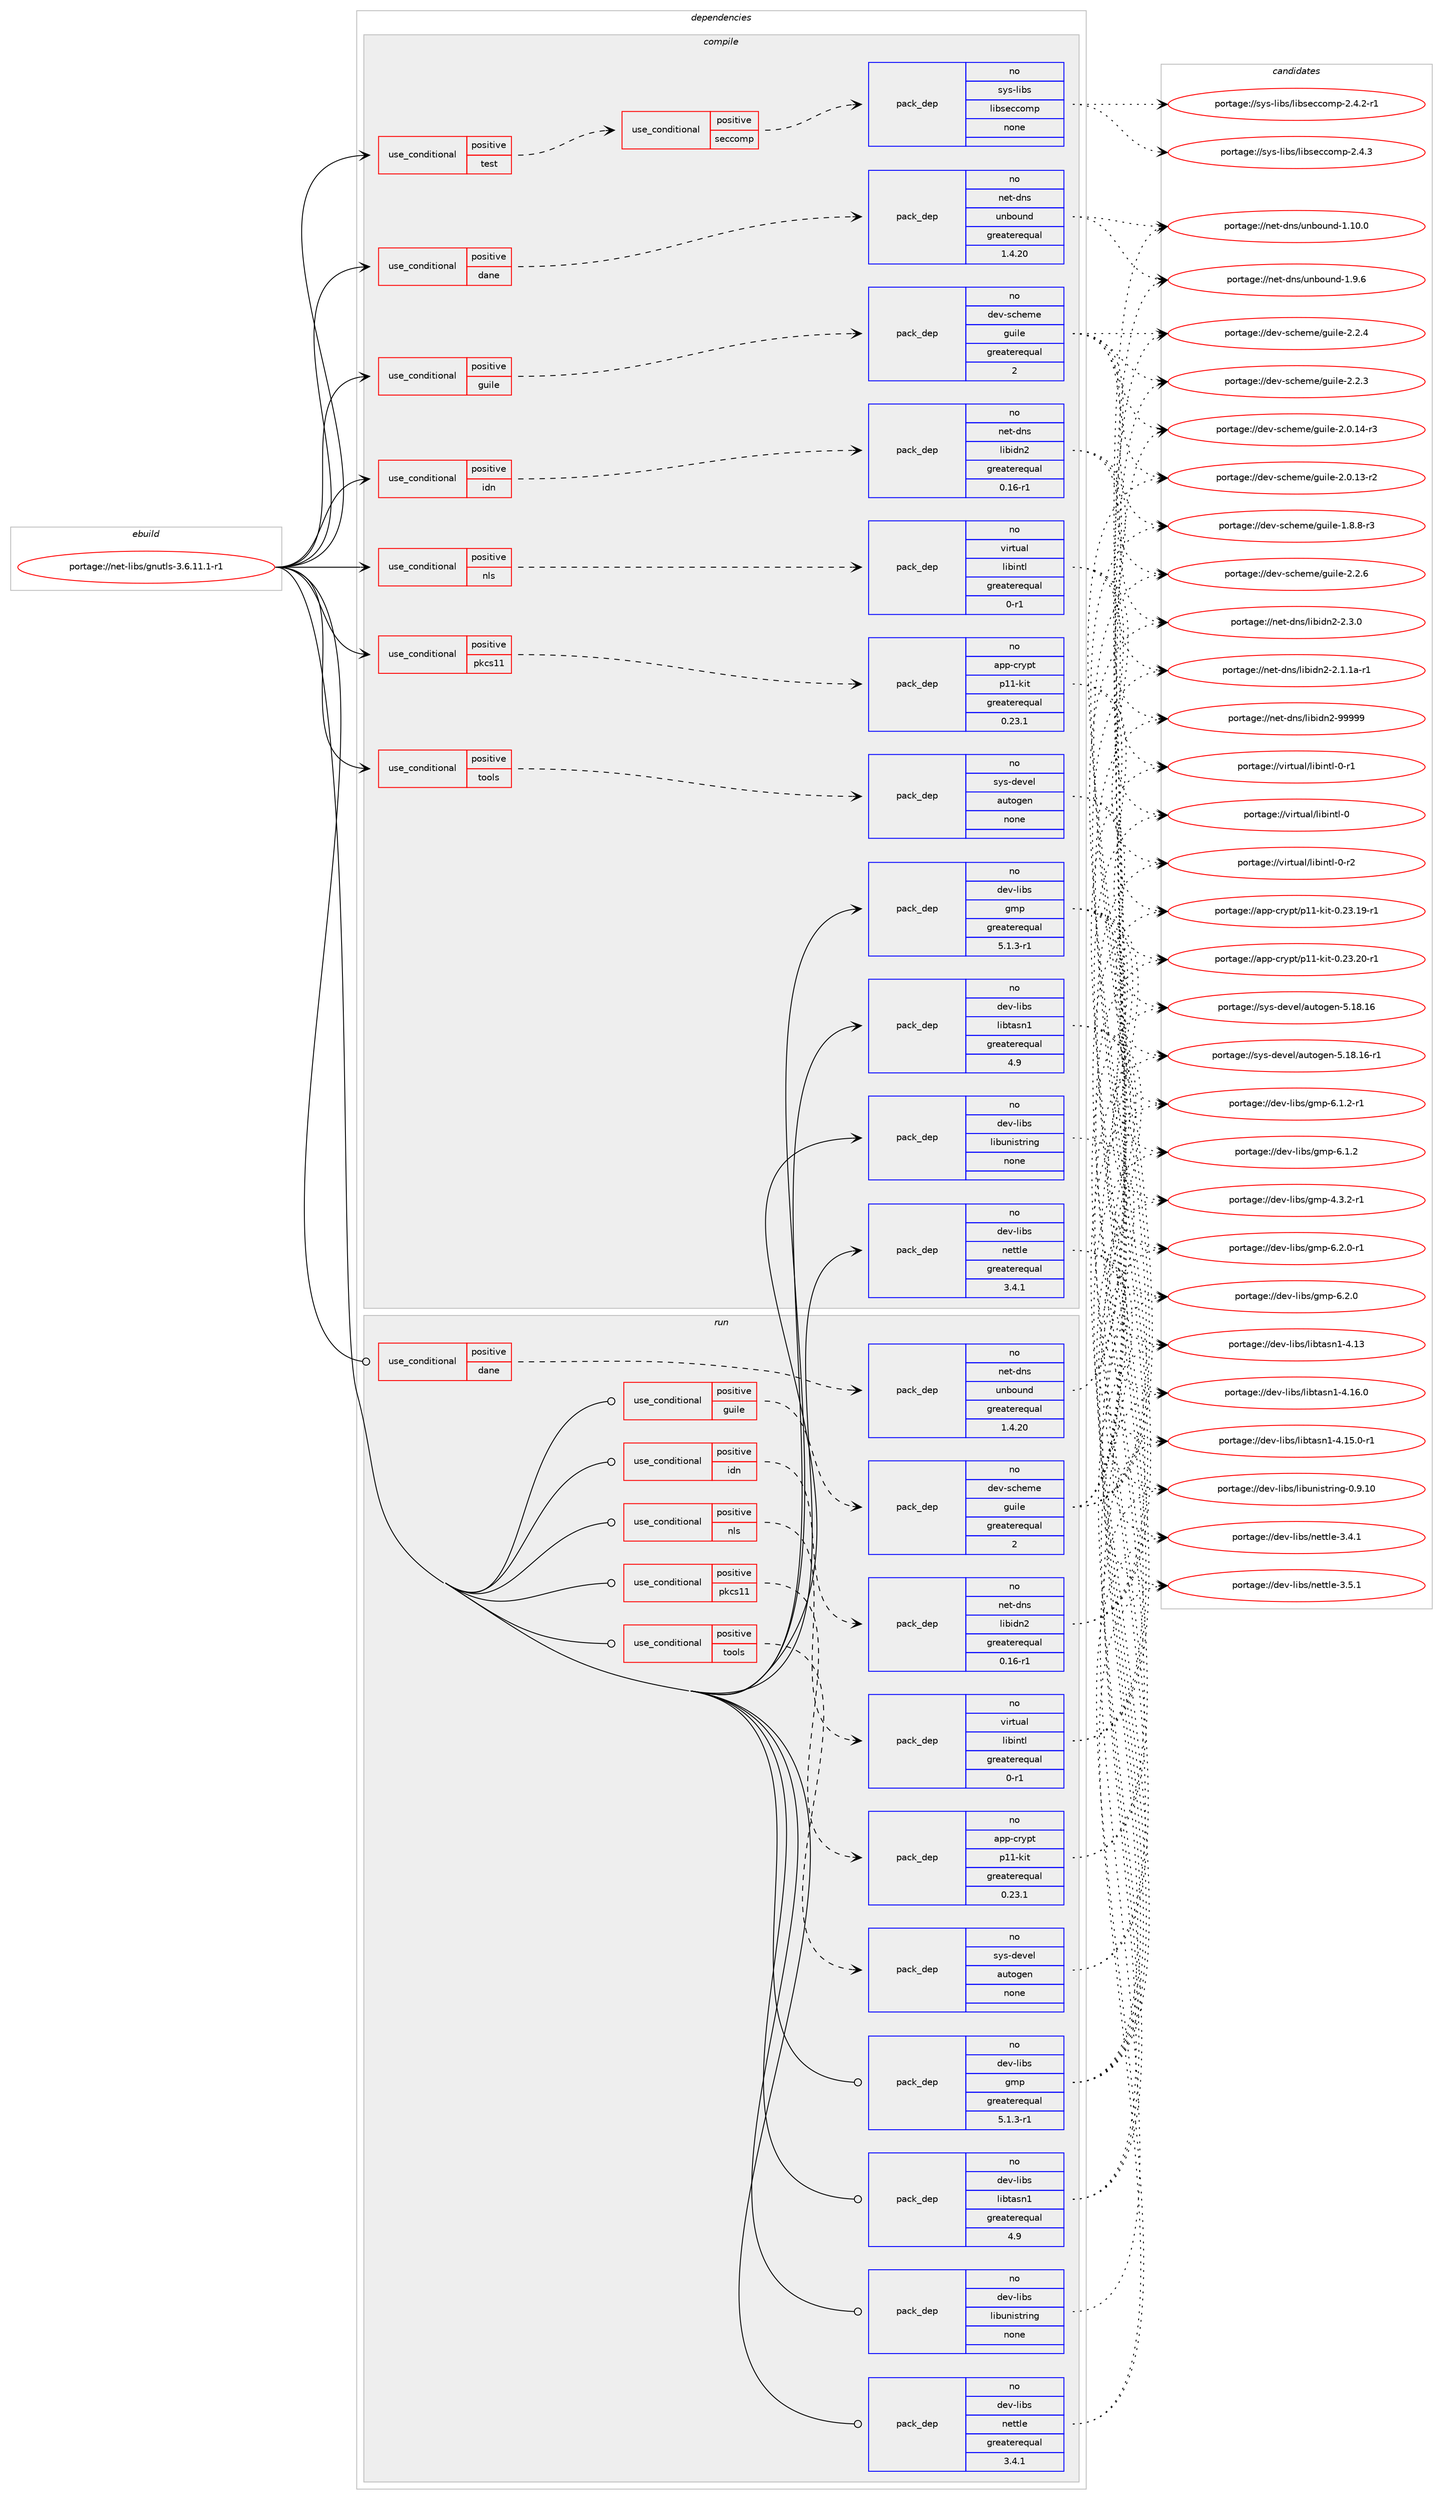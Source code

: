 digraph prolog {

# *************
# Graph options
# *************

newrank=true;
concentrate=true;
compound=true;
graph [rankdir=LR,fontname=Helvetica,fontsize=10,ranksep=1.5];#, ranksep=2.5, nodesep=0.2];
edge  [arrowhead=vee];
node  [fontname=Helvetica,fontsize=10];

# **********
# The ebuild
# **********

subgraph cluster_leftcol {
color=gray;
rank=same;
label=<<i>ebuild</i>>;
id [label="portage://net-libs/gnutls-3.6.11.1-r1", color=red, width=4, href="../net-libs/gnutls-3.6.11.1-r1.svg"];
}

# ****************
# The dependencies
# ****************

subgraph cluster_midcol {
color=gray;
label=<<i>dependencies</i>>;
subgraph cluster_compile {
fillcolor="#eeeeee";
style=filled;
label=<<i>compile</i>>;
subgraph cond11683 {
dependency58966 [label=<<TABLE BORDER="0" CELLBORDER="1" CELLSPACING="0" CELLPADDING="4"><TR><TD ROWSPAN="3" CELLPADDING="10">use_conditional</TD></TR><TR><TD>positive</TD></TR><TR><TD>dane</TD></TR></TABLE>>, shape=none, color=red];
subgraph pack46111 {
dependency58967 [label=<<TABLE BORDER="0" CELLBORDER="1" CELLSPACING="0" CELLPADDING="4" WIDTH="220"><TR><TD ROWSPAN="6" CELLPADDING="30">pack_dep</TD></TR><TR><TD WIDTH="110">no</TD></TR><TR><TD>net-dns</TD></TR><TR><TD>unbound</TD></TR><TR><TD>greaterequal</TD></TR><TR><TD>1.4.20</TD></TR></TABLE>>, shape=none, color=blue];
}
dependency58966:e -> dependency58967:w [weight=20,style="dashed",arrowhead="vee"];
}
id:e -> dependency58966:w [weight=20,style="solid",arrowhead="vee"];
subgraph cond11684 {
dependency58968 [label=<<TABLE BORDER="0" CELLBORDER="1" CELLSPACING="0" CELLPADDING="4"><TR><TD ROWSPAN="3" CELLPADDING="10">use_conditional</TD></TR><TR><TD>positive</TD></TR><TR><TD>guile</TD></TR></TABLE>>, shape=none, color=red];
subgraph pack46112 {
dependency58969 [label=<<TABLE BORDER="0" CELLBORDER="1" CELLSPACING="0" CELLPADDING="4" WIDTH="220"><TR><TD ROWSPAN="6" CELLPADDING="30">pack_dep</TD></TR><TR><TD WIDTH="110">no</TD></TR><TR><TD>dev-scheme</TD></TR><TR><TD>guile</TD></TR><TR><TD>greaterequal</TD></TR><TR><TD>2</TD></TR></TABLE>>, shape=none, color=blue];
}
dependency58968:e -> dependency58969:w [weight=20,style="dashed",arrowhead="vee"];
}
id:e -> dependency58968:w [weight=20,style="solid",arrowhead="vee"];
subgraph cond11685 {
dependency58970 [label=<<TABLE BORDER="0" CELLBORDER="1" CELLSPACING="0" CELLPADDING="4"><TR><TD ROWSPAN="3" CELLPADDING="10">use_conditional</TD></TR><TR><TD>positive</TD></TR><TR><TD>idn</TD></TR></TABLE>>, shape=none, color=red];
subgraph pack46113 {
dependency58971 [label=<<TABLE BORDER="0" CELLBORDER="1" CELLSPACING="0" CELLPADDING="4" WIDTH="220"><TR><TD ROWSPAN="6" CELLPADDING="30">pack_dep</TD></TR><TR><TD WIDTH="110">no</TD></TR><TR><TD>net-dns</TD></TR><TR><TD>libidn2</TD></TR><TR><TD>greaterequal</TD></TR><TR><TD>0.16-r1</TD></TR></TABLE>>, shape=none, color=blue];
}
dependency58970:e -> dependency58971:w [weight=20,style="dashed",arrowhead="vee"];
}
id:e -> dependency58970:w [weight=20,style="solid",arrowhead="vee"];
subgraph cond11686 {
dependency58972 [label=<<TABLE BORDER="0" CELLBORDER="1" CELLSPACING="0" CELLPADDING="4"><TR><TD ROWSPAN="3" CELLPADDING="10">use_conditional</TD></TR><TR><TD>positive</TD></TR><TR><TD>nls</TD></TR></TABLE>>, shape=none, color=red];
subgraph pack46114 {
dependency58973 [label=<<TABLE BORDER="0" CELLBORDER="1" CELLSPACING="0" CELLPADDING="4" WIDTH="220"><TR><TD ROWSPAN="6" CELLPADDING="30">pack_dep</TD></TR><TR><TD WIDTH="110">no</TD></TR><TR><TD>virtual</TD></TR><TR><TD>libintl</TD></TR><TR><TD>greaterequal</TD></TR><TR><TD>0-r1</TD></TR></TABLE>>, shape=none, color=blue];
}
dependency58972:e -> dependency58973:w [weight=20,style="dashed",arrowhead="vee"];
}
id:e -> dependency58972:w [weight=20,style="solid",arrowhead="vee"];
subgraph cond11687 {
dependency58974 [label=<<TABLE BORDER="0" CELLBORDER="1" CELLSPACING="0" CELLPADDING="4"><TR><TD ROWSPAN="3" CELLPADDING="10">use_conditional</TD></TR><TR><TD>positive</TD></TR><TR><TD>pkcs11</TD></TR></TABLE>>, shape=none, color=red];
subgraph pack46115 {
dependency58975 [label=<<TABLE BORDER="0" CELLBORDER="1" CELLSPACING="0" CELLPADDING="4" WIDTH="220"><TR><TD ROWSPAN="6" CELLPADDING="30">pack_dep</TD></TR><TR><TD WIDTH="110">no</TD></TR><TR><TD>app-crypt</TD></TR><TR><TD>p11-kit</TD></TR><TR><TD>greaterequal</TD></TR><TR><TD>0.23.1</TD></TR></TABLE>>, shape=none, color=blue];
}
dependency58974:e -> dependency58975:w [weight=20,style="dashed",arrowhead="vee"];
}
id:e -> dependency58974:w [weight=20,style="solid",arrowhead="vee"];
subgraph cond11688 {
dependency58976 [label=<<TABLE BORDER="0" CELLBORDER="1" CELLSPACING="0" CELLPADDING="4"><TR><TD ROWSPAN="3" CELLPADDING="10">use_conditional</TD></TR><TR><TD>positive</TD></TR><TR><TD>test</TD></TR></TABLE>>, shape=none, color=red];
subgraph cond11689 {
dependency58977 [label=<<TABLE BORDER="0" CELLBORDER="1" CELLSPACING="0" CELLPADDING="4"><TR><TD ROWSPAN="3" CELLPADDING="10">use_conditional</TD></TR><TR><TD>positive</TD></TR><TR><TD>seccomp</TD></TR></TABLE>>, shape=none, color=red];
subgraph pack46116 {
dependency58978 [label=<<TABLE BORDER="0" CELLBORDER="1" CELLSPACING="0" CELLPADDING="4" WIDTH="220"><TR><TD ROWSPAN="6" CELLPADDING="30">pack_dep</TD></TR><TR><TD WIDTH="110">no</TD></TR><TR><TD>sys-libs</TD></TR><TR><TD>libseccomp</TD></TR><TR><TD>none</TD></TR><TR><TD></TD></TR></TABLE>>, shape=none, color=blue];
}
dependency58977:e -> dependency58978:w [weight=20,style="dashed",arrowhead="vee"];
}
dependency58976:e -> dependency58977:w [weight=20,style="dashed",arrowhead="vee"];
}
id:e -> dependency58976:w [weight=20,style="solid",arrowhead="vee"];
subgraph cond11690 {
dependency58979 [label=<<TABLE BORDER="0" CELLBORDER="1" CELLSPACING="0" CELLPADDING="4"><TR><TD ROWSPAN="3" CELLPADDING="10">use_conditional</TD></TR><TR><TD>positive</TD></TR><TR><TD>tools</TD></TR></TABLE>>, shape=none, color=red];
subgraph pack46117 {
dependency58980 [label=<<TABLE BORDER="0" CELLBORDER="1" CELLSPACING="0" CELLPADDING="4" WIDTH="220"><TR><TD ROWSPAN="6" CELLPADDING="30">pack_dep</TD></TR><TR><TD WIDTH="110">no</TD></TR><TR><TD>sys-devel</TD></TR><TR><TD>autogen</TD></TR><TR><TD>none</TD></TR><TR><TD></TD></TR></TABLE>>, shape=none, color=blue];
}
dependency58979:e -> dependency58980:w [weight=20,style="dashed",arrowhead="vee"];
}
id:e -> dependency58979:w [weight=20,style="solid",arrowhead="vee"];
subgraph pack46118 {
dependency58981 [label=<<TABLE BORDER="0" CELLBORDER="1" CELLSPACING="0" CELLPADDING="4" WIDTH="220"><TR><TD ROWSPAN="6" CELLPADDING="30">pack_dep</TD></TR><TR><TD WIDTH="110">no</TD></TR><TR><TD>dev-libs</TD></TR><TR><TD>gmp</TD></TR><TR><TD>greaterequal</TD></TR><TR><TD>5.1.3-r1</TD></TR></TABLE>>, shape=none, color=blue];
}
id:e -> dependency58981:w [weight=20,style="solid",arrowhead="vee"];
subgraph pack46119 {
dependency58982 [label=<<TABLE BORDER="0" CELLBORDER="1" CELLSPACING="0" CELLPADDING="4" WIDTH="220"><TR><TD ROWSPAN="6" CELLPADDING="30">pack_dep</TD></TR><TR><TD WIDTH="110">no</TD></TR><TR><TD>dev-libs</TD></TR><TR><TD>libtasn1</TD></TR><TR><TD>greaterequal</TD></TR><TR><TD>4.9</TD></TR></TABLE>>, shape=none, color=blue];
}
id:e -> dependency58982:w [weight=20,style="solid",arrowhead="vee"];
subgraph pack46120 {
dependency58983 [label=<<TABLE BORDER="0" CELLBORDER="1" CELLSPACING="0" CELLPADDING="4" WIDTH="220"><TR><TD ROWSPAN="6" CELLPADDING="30">pack_dep</TD></TR><TR><TD WIDTH="110">no</TD></TR><TR><TD>dev-libs</TD></TR><TR><TD>libunistring</TD></TR><TR><TD>none</TD></TR><TR><TD></TD></TR></TABLE>>, shape=none, color=blue];
}
id:e -> dependency58983:w [weight=20,style="solid",arrowhead="vee"];
subgraph pack46121 {
dependency58984 [label=<<TABLE BORDER="0" CELLBORDER="1" CELLSPACING="0" CELLPADDING="4" WIDTH="220"><TR><TD ROWSPAN="6" CELLPADDING="30">pack_dep</TD></TR><TR><TD WIDTH="110">no</TD></TR><TR><TD>dev-libs</TD></TR><TR><TD>nettle</TD></TR><TR><TD>greaterequal</TD></TR><TR><TD>3.4.1</TD></TR></TABLE>>, shape=none, color=blue];
}
id:e -> dependency58984:w [weight=20,style="solid",arrowhead="vee"];
}
subgraph cluster_compileandrun {
fillcolor="#eeeeee";
style=filled;
label=<<i>compile and run</i>>;
}
subgraph cluster_run {
fillcolor="#eeeeee";
style=filled;
label=<<i>run</i>>;
subgraph cond11691 {
dependency58985 [label=<<TABLE BORDER="0" CELLBORDER="1" CELLSPACING="0" CELLPADDING="4"><TR><TD ROWSPAN="3" CELLPADDING="10">use_conditional</TD></TR><TR><TD>positive</TD></TR><TR><TD>dane</TD></TR></TABLE>>, shape=none, color=red];
subgraph pack46122 {
dependency58986 [label=<<TABLE BORDER="0" CELLBORDER="1" CELLSPACING="0" CELLPADDING="4" WIDTH="220"><TR><TD ROWSPAN="6" CELLPADDING="30">pack_dep</TD></TR><TR><TD WIDTH="110">no</TD></TR><TR><TD>net-dns</TD></TR><TR><TD>unbound</TD></TR><TR><TD>greaterequal</TD></TR><TR><TD>1.4.20</TD></TR></TABLE>>, shape=none, color=blue];
}
dependency58985:e -> dependency58986:w [weight=20,style="dashed",arrowhead="vee"];
}
id:e -> dependency58985:w [weight=20,style="solid",arrowhead="odot"];
subgraph cond11692 {
dependency58987 [label=<<TABLE BORDER="0" CELLBORDER="1" CELLSPACING="0" CELLPADDING="4"><TR><TD ROWSPAN="3" CELLPADDING="10">use_conditional</TD></TR><TR><TD>positive</TD></TR><TR><TD>guile</TD></TR></TABLE>>, shape=none, color=red];
subgraph pack46123 {
dependency58988 [label=<<TABLE BORDER="0" CELLBORDER="1" CELLSPACING="0" CELLPADDING="4" WIDTH="220"><TR><TD ROWSPAN="6" CELLPADDING="30">pack_dep</TD></TR><TR><TD WIDTH="110">no</TD></TR><TR><TD>dev-scheme</TD></TR><TR><TD>guile</TD></TR><TR><TD>greaterequal</TD></TR><TR><TD>2</TD></TR></TABLE>>, shape=none, color=blue];
}
dependency58987:e -> dependency58988:w [weight=20,style="dashed",arrowhead="vee"];
}
id:e -> dependency58987:w [weight=20,style="solid",arrowhead="odot"];
subgraph cond11693 {
dependency58989 [label=<<TABLE BORDER="0" CELLBORDER="1" CELLSPACING="0" CELLPADDING="4"><TR><TD ROWSPAN="3" CELLPADDING="10">use_conditional</TD></TR><TR><TD>positive</TD></TR><TR><TD>idn</TD></TR></TABLE>>, shape=none, color=red];
subgraph pack46124 {
dependency58990 [label=<<TABLE BORDER="0" CELLBORDER="1" CELLSPACING="0" CELLPADDING="4" WIDTH="220"><TR><TD ROWSPAN="6" CELLPADDING="30">pack_dep</TD></TR><TR><TD WIDTH="110">no</TD></TR><TR><TD>net-dns</TD></TR><TR><TD>libidn2</TD></TR><TR><TD>greaterequal</TD></TR><TR><TD>0.16-r1</TD></TR></TABLE>>, shape=none, color=blue];
}
dependency58989:e -> dependency58990:w [weight=20,style="dashed",arrowhead="vee"];
}
id:e -> dependency58989:w [weight=20,style="solid",arrowhead="odot"];
subgraph cond11694 {
dependency58991 [label=<<TABLE BORDER="0" CELLBORDER="1" CELLSPACING="0" CELLPADDING="4"><TR><TD ROWSPAN="3" CELLPADDING="10">use_conditional</TD></TR><TR><TD>positive</TD></TR><TR><TD>nls</TD></TR></TABLE>>, shape=none, color=red];
subgraph pack46125 {
dependency58992 [label=<<TABLE BORDER="0" CELLBORDER="1" CELLSPACING="0" CELLPADDING="4" WIDTH="220"><TR><TD ROWSPAN="6" CELLPADDING="30">pack_dep</TD></TR><TR><TD WIDTH="110">no</TD></TR><TR><TD>virtual</TD></TR><TR><TD>libintl</TD></TR><TR><TD>greaterequal</TD></TR><TR><TD>0-r1</TD></TR></TABLE>>, shape=none, color=blue];
}
dependency58991:e -> dependency58992:w [weight=20,style="dashed",arrowhead="vee"];
}
id:e -> dependency58991:w [weight=20,style="solid",arrowhead="odot"];
subgraph cond11695 {
dependency58993 [label=<<TABLE BORDER="0" CELLBORDER="1" CELLSPACING="0" CELLPADDING="4"><TR><TD ROWSPAN="3" CELLPADDING="10">use_conditional</TD></TR><TR><TD>positive</TD></TR><TR><TD>pkcs11</TD></TR></TABLE>>, shape=none, color=red];
subgraph pack46126 {
dependency58994 [label=<<TABLE BORDER="0" CELLBORDER="1" CELLSPACING="0" CELLPADDING="4" WIDTH="220"><TR><TD ROWSPAN="6" CELLPADDING="30">pack_dep</TD></TR><TR><TD WIDTH="110">no</TD></TR><TR><TD>app-crypt</TD></TR><TR><TD>p11-kit</TD></TR><TR><TD>greaterequal</TD></TR><TR><TD>0.23.1</TD></TR></TABLE>>, shape=none, color=blue];
}
dependency58993:e -> dependency58994:w [weight=20,style="dashed",arrowhead="vee"];
}
id:e -> dependency58993:w [weight=20,style="solid",arrowhead="odot"];
subgraph cond11696 {
dependency58995 [label=<<TABLE BORDER="0" CELLBORDER="1" CELLSPACING="0" CELLPADDING="4"><TR><TD ROWSPAN="3" CELLPADDING="10">use_conditional</TD></TR><TR><TD>positive</TD></TR><TR><TD>tools</TD></TR></TABLE>>, shape=none, color=red];
subgraph pack46127 {
dependency58996 [label=<<TABLE BORDER="0" CELLBORDER="1" CELLSPACING="0" CELLPADDING="4" WIDTH="220"><TR><TD ROWSPAN="6" CELLPADDING="30">pack_dep</TD></TR><TR><TD WIDTH="110">no</TD></TR><TR><TD>sys-devel</TD></TR><TR><TD>autogen</TD></TR><TR><TD>none</TD></TR><TR><TD></TD></TR></TABLE>>, shape=none, color=blue];
}
dependency58995:e -> dependency58996:w [weight=20,style="dashed",arrowhead="vee"];
}
id:e -> dependency58995:w [weight=20,style="solid",arrowhead="odot"];
subgraph pack46128 {
dependency58997 [label=<<TABLE BORDER="0" CELLBORDER="1" CELLSPACING="0" CELLPADDING="4" WIDTH="220"><TR><TD ROWSPAN="6" CELLPADDING="30">pack_dep</TD></TR><TR><TD WIDTH="110">no</TD></TR><TR><TD>dev-libs</TD></TR><TR><TD>gmp</TD></TR><TR><TD>greaterequal</TD></TR><TR><TD>5.1.3-r1</TD></TR></TABLE>>, shape=none, color=blue];
}
id:e -> dependency58997:w [weight=20,style="solid",arrowhead="odot"];
subgraph pack46129 {
dependency58998 [label=<<TABLE BORDER="0" CELLBORDER="1" CELLSPACING="0" CELLPADDING="4" WIDTH="220"><TR><TD ROWSPAN="6" CELLPADDING="30">pack_dep</TD></TR><TR><TD WIDTH="110">no</TD></TR><TR><TD>dev-libs</TD></TR><TR><TD>libtasn1</TD></TR><TR><TD>greaterequal</TD></TR><TR><TD>4.9</TD></TR></TABLE>>, shape=none, color=blue];
}
id:e -> dependency58998:w [weight=20,style="solid",arrowhead="odot"];
subgraph pack46130 {
dependency58999 [label=<<TABLE BORDER="0" CELLBORDER="1" CELLSPACING="0" CELLPADDING="4" WIDTH="220"><TR><TD ROWSPAN="6" CELLPADDING="30">pack_dep</TD></TR><TR><TD WIDTH="110">no</TD></TR><TR><TD>dev-libs</TD></TR><TR><TD>libunistring</TD></TR><TR><TD>none</TD></TR><TR><TD></TD></TR></TABLE>>, shape=none, color=blue];
}
id:e -> dependency58999:w [weight=20,style="solid",arrowhead="odot"];
subgraph pack46131 {
dependency59000 [label=<<TABLE BORDER="0" CELLBORDER="1" CELLSPACING="0" CELLPADDING="4" WIDTH="220"><TR><TD ROWSPAN="6" CELLPADDING="30">pack_dep</TD></TR><TR><TD WIDTH="110">no</TD></TR><TR><TD>dev-libs</TD></TR><TR><TD>nettle</TD></TR><TR><TD>greaterequal</TD></TR><TR><TD>3.4.1</TD></TR></TABLE>>, shape=none, color=blue];
}
id:e -> dependency59000:w [weight=20,style="solid",arrowhead="odot"];
}
}

# **************
# The candidates
# **************

subgraph cluster_choices {
rank=same;
color=gray;
label=<<i>candidates</i>>;

subgraph choice46111 {
color=black;
nodesep=1;
choice110101116451001101154711711098111117110100454946574654 [label="portage://net-dns/unbound-1.9.6", color=red, width=4,href="../net-dns/unbound-1.9.6.svg"];
choice11010111645100110115471171109811111711010045494649484648 [label="portage://net-dns/unbound-1.10.0", color=red, width=4,href="../net-dns/unbound-1.10.0.svg"];
dependency58967:e -> choice110101116451001101154711711098111117110100454946574654:w [style=dotted,weight="100"];
dependency58967:e -> choice11010111645100110115471171109811111711010045494649484648:w [style=dotted,weight="100"];
}
subgraph choice46112 {
color=black;
nodesep=1;
choice100101118451159910410110910147103117105108101455046504654 [label="portage://dev-scheme/guile-2.2.6", color=red, width=4,href="../dev-scheme/guile-2.2.6.svg"];
choice100101118451159910410110910147103117105108101455046504652 [label="portage://dev-scheme/guile-2.2.4", color=red, width=4,href="../dev-scheme/guile-2.2.4.svg"];
choice100101118451159910410110910147103117105108101455046504651 [label="portage://dev-scheme/guile-2.2.3", color=red, width=4,href="../dev-scheme/guile-2.2.3.svg"];
choice100101118451159910410110910147103117105108101455046484649524511451 [label="portage://dev-scheme/guile-2.0.14-r3", color=red, width=4,href="../dev-scheme/guile-2.0.14-r3.svg"];
choice100101118451159910410110910147103117105108101455046484649514511450 [label="portage://dev-scheme/guile-2.0.13-r2", color=red, width=4,href="../dev-scheme/guile-2.0.13-r2.svg"];
choice1001011184511599104101109101471031171051081014549465646564511451 [label="portage://dev-scheme/guile-1.8.8-r3", color=red, width=4,href="../dev-scheme/guile-1.8.8-r3.svg"];
dependency58969:e -> choice100101118451159910410110910147103117105108101455046504654:w [style=dotted,weight="100"];
dependency58969:e -> choice100101118451159910410110910147103117105108101455046504652:w [style=dotted,weight="100"];
dependency58969:e -> choice100101118451159910410110910147103117105108101455046504651:w [style=dotted,weight="100"];
dependency58969:e -> choice100101118451159910410110910147103117105108101455046484649524511451:w [style=dotted,weight="100"];
dependency58969:e -> choice100101118451159910410110910147103117105108101455046484649514511450:w [style=dotted,weight="100"];
dependency58969:e -> choice1001011184511599104101109101471031171051081014549465646564511451:w [style=dotted,weight="100"];
}
subgraph choice46113 {
color=black;
nodesep=1;
choice11010111645100110115471081059810510011050455757575757 [label="portage://net-dns/libidn2-99999", color=red, width=4,href="../net-dns/libidn2-99999.svg"];
choice11010111645100110115471081059810510011050455046514648 [label="portage://net-dns/libidn2-2.3.0", color=red, width=4,href="../net-dns/libidn2-2.3.0.svg"];
choice11010111645100110115471081059810510011050455046494649974511449 [label="portage://net-dns/libidn2-2.1.1a-r1", color=red, width=4,href="../net-dns/libidn2-2.1.1a-r1.svg"];
dependency58971:e -> choice11010111645100110115471081059810510011050455757575757:w [style=dotted,weight="100"];
dependency58971:e -> choice11010111645100110115471081059810510011050455046514648:w [style=dotted,weight="100"];
dependency58971:e -> choice11010111645100110115471081059810510011050455046494649974511449:w [style=dotted,weight="100"];
}
subgraph choice46114 {
color=black;
nodesep=1;
choice11810511411611797108471081059810511011610845484511450 [label="portage://virtual/libintl-0-r2", color=red, width=4,href="../virtual/libintl-0-r2.svg"];
choice11810511411611797108471081059810511011610845484511449 [label="portage://virtual/libintl-0-r1", color=red, width=4,href="../virtual/libintl-0-r1.svg"];
choice1181051141161179710847108105981051101161084548 [label="portage://virtual/libintl-0", color=red, width=4,href="../virtual/libintl-0.svg"];
dependency58973:e -> choice11810511411611797108471081059810511011610845484511450:w [style=dotted,weight="100"];
dependency58973:e -> choice11810511411611797108471081059810511011610845484511449:w [style=dotted,weight="100"];
dependency58973:e -> choice1181051141161179710847108105981051101161084548:w [style=dotted,weight="100"];
}
subgraph choice46115 {
color=black;
nodesep=1;
choice9711211245991141211121164711249494510710511645484650514650484511449 [label="portage://app-crypt/p11-kit-0.23.20-r1", color=red, width=4,href="../app-crypt/p11-kit-0.23.20-r1.svg"];
choice9711211245991141211121164711249494510710511645484650514649574511449 [label="portage://app-crypt/p11-kit-0.23.19-r1", color=red, width=4,href="../app-crypt/p11-kit-0.23.19-r1.svg"];
dependency58975:e -> choice9711211245991141211121164711249494510710511645484650514650484511449:w [style=dotted,weight="100"];
dependency58975:e -> choice9711211245991141211121164711249494510710511645484650514649574511449:w [style=dotted,weight="100"];
}
subgraph choice46116 {
color=black;
nodesep=1;
choice115121115451081059811547108105981151019999111109112455046524651 [label="portage://sys-libs/libseccomp-2.4.3", color=red, width=4,href="../sys-libs/libseccomp-2.4.3.svg"];
choice1151211154510810598115471081059811510199991111091124550465246504511449 [label="portage://sys-libs/libseccomp-2.4.2-r1", color=red, width=4,href="../sys-libs/libseccomp-2.4.2-r1.svg"];
dependency58978:e -> choice115121115451081059811547108105981151019999111109112455046524651:w [style=dotted,weight="100"];
dependency58978:e -> choice1151211154510810598115471081059811510199991111091124550465246504511449:w [style=dotted,weight="100"];
}
subgraph choice46117 {
color=black;
nodesep=1;
choice11512111545100101118101108479711711611110310111045534649564649544511449 [label="portage://sys-devel/autogen-5.18.16-r1", color=red, width=4,href="../sys-devel/autogen-5.18.16-r1.svg"];
choice1151211154510010111810110847971171161111031011104553464956464954 [label="portage://sys-devel/autogen-5.18.16", color=red, width=4,href="../sys-devel/autogen-5.18.16.svg"];
dependency58980:e -> choice11512111545100101118101108479711711611110310111045534649564649544511449:w [style=dotted,weight="100"];
dependency58980:e -> choice1151211154510010111810110847971171161111031011104553464956464954:w [style=dotted,weight="100"];
}
subgraph choice46118 {
color=black;
nodesep=1;
choice1001011184510810598115471031091124554465046484511449 [label="portage://dev-libs/gmp-6.2.0-r1", color=red, width=4,href="../dev-libs/gmp-6.2.0-r1.svg"];
choice100101118451081059811547103109112455446504648 [label="portage://dev-libs/gmp-6.2.0", color=red, width=4,href="../dev-libs/gmp-6.2.0.svg"];
choice1001011184510810598115471031091124554464946504511449 [label="portage://dev-libs/gmp-6.1.2-r1", color=red, width=4,href="../dev-libs/gmp-6.1.2-r1.svg"];
choice100101118451081059811547103109112455446494650 [label="portage://dev-libs/gmp-6.1.2", color=red, width=4,href="../dev-libs/gmp-6.1.2.svg"];
choice1001011184510810598115471031091124552465146504511449 [label="portage://dev-libs/gmp-4.3.2-r1", color=red, width=4,href="../dev-libs/gmp-4.3.2-r1.svg"];
dependency58981:e -> choice1001011184510810598115471031091124554465046484511449:w [style=dotted,weight="100"];
dependency58981:e -> choice100101118451081059811547103109112455446504648:w [style=dotted,weight="100"];
dependency58981:e -> choice1001011184510810598115471031091124554464946504511449:w [style=dotted,weight="100"];
dependency58981:e -> choice100101118451081059811547103109112455446494650:w [style=dotted,weight="100"];
dependency58981:e -> choice1001011184510810598115471031091124552465146504511449:w [style=dotted,weight="100"];
}
subgraph choice46119 {
color=black;
nodesep=1;
choice10010111845108105981154710810598116971151104945524649544648 [label="portage://dev-libs/libtasn1-4.16.0", color=red, width=4,href="../dev-libs/libtasn1-4.16.0.svg"];
choice100101118451081059811547108105981169711511049455246495346484511449 [label="portage://dev-libs/libtasn1-4.15.0-r1", color=red, width=4,href="../dev-libs/libtasn1-4.15.0-r1.svg"];
choice1001011184510810598115471081059811697115110494552464951 [label="portage://dev-libs/libtasn1-4.13", color=red, width=4,href="../dev-libs/libtasn1-4.13.svg"];
dependency58982:e -> choice10010111845108105981154710810598116971151104945524649544648:w [style=dotted,weight="100"];
dependency58982:e -> choice100101118451081059811547108105981169711511049455246495346484511449:w [style=dotted,weight="100"];
dependency58982:e -> choice1001011184510810598115471081059811697115110494552464951:w [style=dotted,weight="100"];
}
subgraph choice46120 {
color=black;
nodesep=1;
choice1001011184510810598115471081059811711010511511611410511010345484657464948 [label="portage://dev-libs/libunistring-0.9.10", color=red, width=4,href="../dev-libs/libunistring-0.9.10.svg"];
dependency58983:e -> choice1001011184510810598115471081059811711010511511611410511010345484657464948:w [style=dotted,weight="100"];
}
subgraph choice46121 {
color=black;
nodesep=1;
choice100101118451081059811547110101116116108101455146534649 [label="portage://dev-libs/nettle-3.5.1", color=red, width=4,href="../dev-libs/nettle-3.5.1.svg"];
choice100101118451081059811547110101116116108101455146524649 [label="portage://dev-libs/nettle-3.4.1", color=red, width=4,href="../dev-libs/nettle-3.4.1.svg"];
dependency58984:e -> choice100101118451081059811547110101116116108101455146534649:w [style=dotted,weight="100"];
dependency58984:e -> choice100101118451081059811547110101116116108101455146524649:w [style=dotted,weight="100"];
}
subgraph choice46122 {
color=black;
nodesep=1;
choice110101116451001101154711711098111117110100454946574654 [label="portage://net-dns/unbound-1.9.6", color=red, width=4,href="../net-dns/unbound-1.9.6.svg"];
choice11010111645100110115471171109811111711010045494649484648 [label="portage://net-dns/unbound-1.10.0", color=red, width=4,href="../net-dns/unbound-1.10.0.svg"];
dependency58986:e -> choice110101116451001101154711711098111117110100454946574654:w [style=dotted,weight="100"];
dependency58986:e -> choice11010111645100110115471171109811111711010045494649484648:w [style=dotted,weight="100"];
}
subgraph choice46123 {
color=black;
nodesep=1;
choice100101118451159910410110910147103117105108101455046504654 [label="portage://dev-scheme/guile-2.2.6", color=red, width=4,href="../dev-scheme/guile-2.2.6.svg"];
choice100101118451159910410110910147103117105108101455046504652 [label="portage://dev-scheme/guile-2.2.4", color=red, width=4,href="../dev-scheme/guile-2.2.4.svg"];
choice100101118451159910410110910147103117105108101455046504651 [label="portage://dev-scheme/guile-2.2.3", color=red, width=4,href="../dev-scheme/guile-2.2.3.svg"];
choice100101118451159910410110910147103117105108101455046484649524511451 [label="portage://dev-scheme/guile-2.0.14-r3", color=red, width=4,href="../dev-scheme/guile-2.0.14-r3.svg"];
choice100101118451159910410110910147103117105108101455046484649514511450 [label="portage://dev-scheme/guile-2.0.13-r2", color=red, width=4,href="../dev-scheme/guile-2.0.13-r2.svg"];
choice1001011184511599104101109101471031171051081014549465646564511451 [label="portage://dev-scheme/guile-1.8.8-r3", color=red, width=4,href="../dev-scheme/guile-1.8.8-r3.svg"];
dependency58988:e -> choice100101118451159910410110910147103117105108101455046504654:w [style=dotted,weight="100"];
dependency58988:e -> choice100101118451159910410110910147103117105108101455046504652:w [style=dotted,weight="100"];
dependency58988:e -> choice100101118451159910410110910147103117105108101455046504651:w [style=dotted,weight="100"];
dependency58988:e -> choice100101118451159910410110910147103117105108101455046484649524511451:w [style=dotted,weight="100"];
dependency58988:e -> choice100101118451159910410110910147103117105108101455046484649514511450:w [style=dotted,weight="100"];
dependency58988:e -> choice1001011184511599104101109101471031171051081014549465646564511451:w [style=dotted,weight="100"];
}
subgraph choice46124 {
color=black;
nodesep=1;
choice11010111645100110115471081059810510011050455757575757 [label="portage://net-dns/libidn2-99999", color=red, width=4,href="../net-dns/libidn2-99999.svg"];
choice11010111645100110115471081059810510011050455046514648 [label="portage://net-dns/libidn2-2.3.0", color=red, width=4,href="../net-dns/libidn2-2.3.0.svg"];
choice11010111645100110115471081059810510011050455046494649974511449 [label="portage://net-dns/libidn2-2.1.1a-r1", color=red, width=4,href="../net-dns/libidn2-2.1.1a-r1.svg"];
dependency58990:e -> choice11010111645100110115471081059810510011050455757575757:w [style=dotted,weight="100"];
dependency58990:e -> choice11010111645100110115471081059810510011050455046514648:w [style=dotted,weight="100"];
dependency58990:e -> choice11010111645100110115471081059810510011050455046494649974511449:w [style=dotted,weight="100"];
}
subgraph choice46125 {
color=black;
nodesep=1;
choice11810511411611797108471081059810511011610845484511450 [label="portage://virtual/libintl-0-r2", color=red, width=4,href="../virtual/libintl-0-r2.svg"];
choice11810511411611797108471081059810511011610845484511449 [label="portage://virtual/libintl-0-r1", color=red, width=4,href="../virtual/libintl-0-r1.svg"];
choice1181051141161179710847108105981051101161084548 [label="portage://virtual/libintl-0", color=red, width=4,href="../virtual/libintl-0.svg"];
dependency58992:e -> choice11810511411611797108471081059810511011610845484511450:w [style=dotted,weight="100"];
dependency58992:e -> choice11810511411611797108471081059810511011610845484511449:w [style=dotted,weight="100"];
dependency58992:e -> choice1181051141161179710847108105981051101161084548:w [style=dotted,weight="100"];
}
subgraph choice46126 {
color=black;
nodesep=1;
choice9711211245991141211121164711249494510710511645484650514650484511449 [label="portage://app-crypt/p11-kit-0.23.20-r1", color=red, width=4,href="../app-crypt/p11-kit-0.23.20-r1.svg"];
choice9711211245991141211121164711249494510710511645484650514649574511449 [label="portage://app-crypt/p11-kit-0.23.19-r1", color=red, width=4,href="../app-crypt/p11-kit-0.23.19-r1.svg"];
dependency58994:e -> choice9711211245991141211121164711249494510710511645484650514650484511449:w [style=dotted,weight="100"];
dependency58994:e -> choice9711211245991141211121164711249494510710511645484650514649574511449:w [style=dotted,weight="100"];
}
subgraph choice46127 {
color=black;
nodesep=1;
choice11512111545100101118101108479711711611110310111045534649564649544511449 [label="portage://sys-devel/autogen-5.18.16-r1", color=red, width=4,href="../sys-devel/autogen-5.18.16-r1.svg"];
choice1151211154510010111810110847971171161111031011104553464956464954 [label="portage://sys-devel/autogen-5.18.16", color=red, width=4,href="../sys-devel/autogen-5.18.16.svg"];
dependency58996:e -> choice11512111545100101118101108479711711611110310111045534649564649544511449:w [style=dotted,weight="100"];
dependency58996:e -> choice1151211154510010111810110847971171161111031011104553464956464954:w [style=dotted,weight="100"];
}
subgraph choice46128 {
color=black;
nodesep=1;
choice1001011184510810598115471031091124554465046484511449 [label="portage://dev-libs/gmp-6.2.0-r1", color=red, width=4,href="../dev-libs/gmp-6.2.0-r1.svg"];
choice100101118451081059811547103109112455446504648 [label="portage://dev-libs/gmp-6.2.0", color=red, width=4,href="../dev-libs/gmp-6.2.0.svg"];
choice1001011184510810598115471031091124554464946504511449 [label="portage://dev-libs/gmp-6.1.2-r1", color=red, width=4,href="../dev-libs/gmp-6.1.2-r1.svg"];
choice100101118451081059811547103109112455446494650 [label="portage://dev-libs/gmp-6.1.2", color=red, width=4,href="../dev-libs/gmp-6.1.2.svg"];
choice1001011184510810598115471031091124552465146504511449 [label="portage://dev-libs/gmp-4.3.2-r1", color=red, width=4,href="../dev-libs/gmp-4.3.2-r1.svg"];
dependency58997:e -> choice1001011184510810598115471031091124554465046484511449:w [style=dotted,weight="100"];
dependency58997:e -> choice100101118451081059811547103109112455446504648:w [style=dotted,weight="100"];
dependency58997:e -> choice1001011184510810598115471031091124554464946504511449:w [style=dotted,weight="100"];
dependency58997:e -> choice100101118451081059811547103109112455446494650:w [style=dotted,weight="100"];
dependency58997:e -> choice1001011184510810598115471031091124552465146504511449:w [style=dotted,weight="100"];
}
subgraph choice46129 {
color=black;
nodesep=1;
choice10010111845108105981154710810598116971151104945524649544648 [label="portage://dev-libs/libtasn1-4.16.0", color=red, width=4,href="../dev-libs/libtasn1-4.16.0.svg"];
choice100101118451081059811547108105981169711511049455246495346484511449 [label="portage://dev-libs/libtasn1-4.15.0-r1", color=red, width=4,href="../dev-libs/libtasn1-4.15.0-r1.svg"];
choice1001011184510810598115471081059811697115110494552464951 [label="portage://dev-libs/libtasn1-4.13", color=red, width=4,href="../dev-libs/libtasn1-4.13.svg"];
dependency58998:e -> choice10010111845108105981154710810598116971151104945524649544648:w [style=dotted,weight="100"];
dependency58998:e -> choice100101118451081059811547108105981169711511049455246495346484511449:w [style=dotted,weight="100"];
dependency58998:e -> choice1001011184510810598115471081059811697115110494552464951:w [style=dotted,weight="100"];
}
subgraph choice46130 {
color=black;
nodesep=1;
choice1001011184510810598115471081059811711010511511611410511010345484657464948 [label="portage://dev-libs/libunistring-0.9.10", color=red, width=4,href="../dev-libs/libunistring-0.9.10.svg"];
dependency58999:e -> choice1001011184510810598115471081059811711010511511611410511010345484657464948:w [style=dotted,weight="100"];
}
subgraph choice46131 {
color=black;
nodesep=1;
choice100101118451081059811547110101116116108101455146534649 [label="portage://dev-libs/nettle-3.5.1", color=red, width=4,href="../dev-libs/nettle-3.5.1.svg"];
choice100101118451081059811547110101116116108101455146524649 [label="portage://dev-libs/nettle-3.4.1", color=red, width=4,href="../dev-libs/nettle-3.4.1.svg"];
dependency59000:e -> choice100101118451081059811547110101116116108101455146534649:w [style=dotted,weight="100"];
dependency59000:e -> choice100101118451081059811547110101116116108101455146524649:w [style=dotted,weight="100"];
}
}

}
